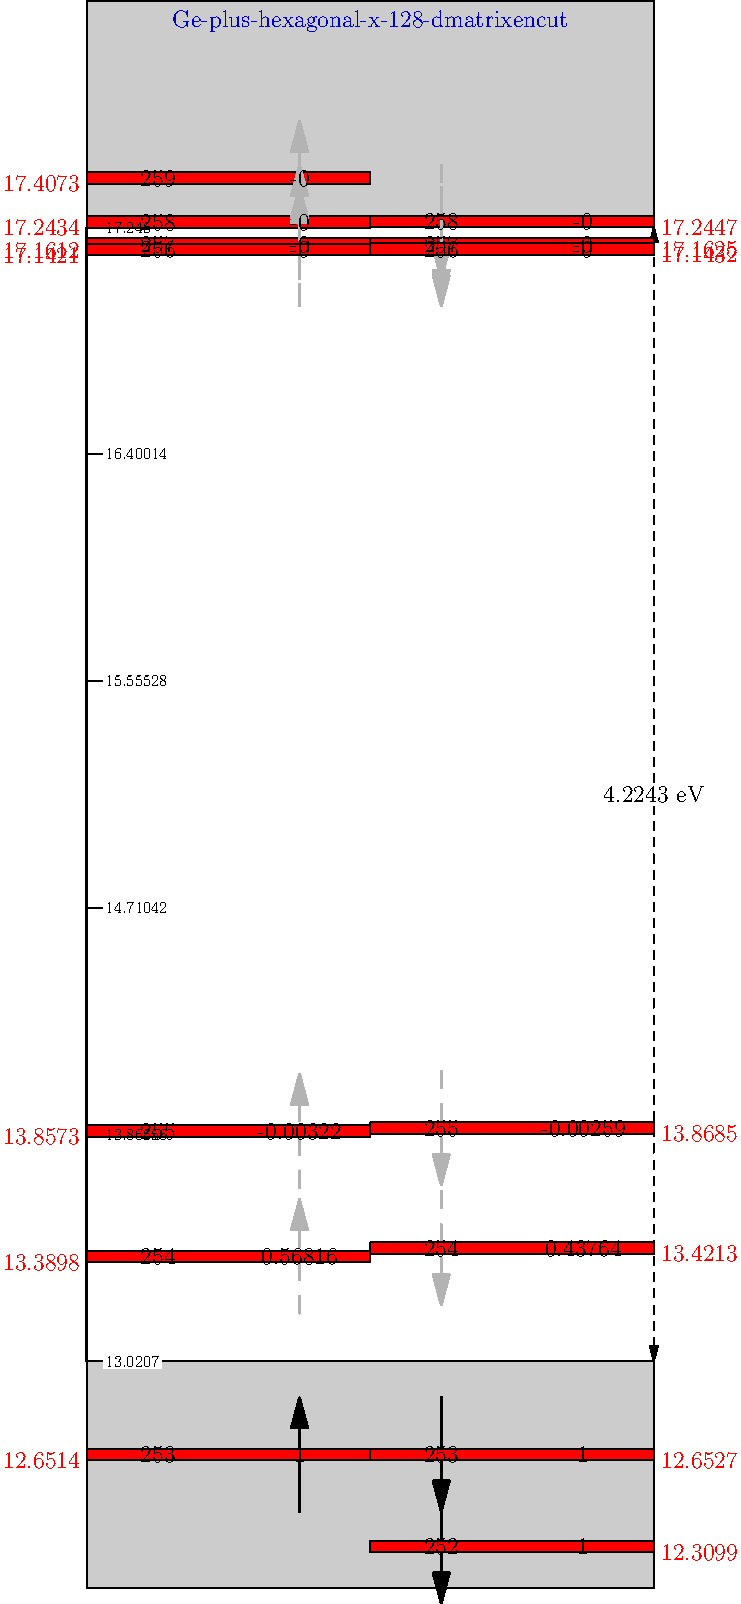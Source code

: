 

string LUMO_TITLE="Ge-plus-hexagonal-x-128-dmatrixencut";

real ENERGIE_LB_PRISTINE   = 17.2450 ;
real ENERGIE_VB_PRISTINE   = 13.0207 ;

real OBERKANTE     = 100;
real UNTERKANTE    = 0;
real IMG_WIDTH     = 50;
real KANTEN_HEIGHT = 20;

real[] UNEXCITED_ENERGIES={17.4073, 17.2447, 17.2434, 17.1625, 17.1612, 17.1432, 17.1421, 13.8685, 13.8573, 13.4213, 13.3898, 12.6527, 12.6514, 12.3099};
real[] UNEXCITED_SPINS={1, 2, 1, 2, 1, 2, 1, 2, 1, 2, 1, 2, 1, 2};
real[] UNEXCITED_OCCUPATION={-0.00000, -0.00000, -0.00000, -0.00000, -0.00000, -0.00000, -0.00000, -0.00259, -0.00322, 0.43764, 0.56816, 1.00000, 1.00000, 1.00000};
real[] UNEXCITED_BANDS={259, 258, 258, 257, 257, 256, 256, 255, 255, 254, 254, 253, 253, 252};

//size(5cm,5cm);
unitsize(.2cm);


struct state {
  real energy;
  real occupation;
  real band;
  real value;
  string title     = "";
  real spin        = 0;
  real VB          = ENERGIE_VB_PRISTINE;
  real LB          = ENERGIE_LB_PRISTINE;
  real DASH_WIDTH  = 25;
  real DASH_HEIGHT = 1;
  real X_COORD     = 0;
  real Y_OFFSET    = 0;
  real getPlottingValue ( ){
    real val = 100*(energy - VB)/(LB-VB);
    return val + Y_OFFSET;
  };
  void init(real e, real s, real o, real b){
    energy     = e;
    if (spin == 0 ){
      occupation = o;
    }
    else{
    if ( o<0.5 ) {
      occupation = 0;
    } else {
      occupation = 1;
    }
    }
    band       = b;
    spin       = s;
    value      = getPlottingValue();
  };
  pair getMiddlePoint (  ){
    real x,y;
    x = X_COORD+(DASH_WIDTH)/2;
    y = value + (DASH_HEIGHT)/2;
    return (x,y);
  };
  void draw_spin(){
    pair middle = getMiddlePoint();
    path ar;
    real x_deviation = 0.25*DASH_WIDTH;
    real height = 5*DASH_HEIGHT;
    pen unoccupied_style = 0.7*white+dashed, occupied_style = black, style;
    if ( occupation == 1 ) {
      style = occupied_style;
    } else {
      style = unoccupied_style;
    }
    if ( spin == 1 ) {
      ar = (middle - (-x_deviation,height))..(middle + (x_deviation,height));
    } else {
      ar = (middle + (-x_deviation,height))..(middle - (x_deviation,height));
    }
    draw(ar, linewidth(1)+style,Arrow());
  };
  void draw (){
    pen style = red;
    //label((string)energy, (X_COORD+DASH_WIDTH,value), E);
    if ( spin != 0 ) {
      draw_spin();
    } else{
      real OCCUPATION_CUTOFF=0.1;
      if (occupation<=OCCUPATION_CUTOFF){
        style=blue;
      }
    }
    filldraw(box((X_COORD,value),(X_COORD+DASH_WIDTH,value+DASH_HEIGHT)),style);
  };
};


/*******************/
/* DRAW DECORATION */
/*******************/
real pointsToEnergy ( real point ){
  return (ENERGIE_LB_PRISTINE-ENERGIE_VB_PRISTINE)*point/100 + ENERGIE_VB_PRISTINE;
};
label(LUMO_TITLE, (25, 100+KANTEN_HEIGHT/1.1), 0.8*blue);
draw((50,0)--(50,100),dashed, Arrows);
label((string)(ENERGIE_LB_PRISTINE-ENERGIE_VB_PRISTINE)+" eV", (50,50), Fill(white));

//label("Leitungsband" , (IMG_WIDTH/2 , OBERKANTE+(KANTEN_HEIGHT)/2));
//label("Valenzband"   , (IMG_WIDTH/2 , (UNTERKANTE-KANTEN_HEIGHT)/2));

path UNTERKANTE_BOX = box((0 , UNTERKANTE) , (IMG_WIDTH , UNTERKANTE - KANTEN_HEIGHT));
path OBERKANTE_BOX  = box((0 , OBERKANTE)  , (IMG_WIDTH , OBERKANTE + KANTEN_HEIGHT));

filldraw(OBERKANTE_BOX  , .8*white);
filldraw(UNTERKANTE_BOX , .8*white);



int steps = 5;
real width = 100/5;
draw((0,0)--(0,100), linewidth(1));
for ( int i = 0; i <= steps; i+=1 ) {
  draw((0,width*i)--(2,width*i));
  label(scale(0.7)*(string)pointsToEnergy(width*i), (1,width*i), E, Fill(white));
}




/***************/
/* DRAW STATES */
/***************/

for ( int i = 0; i < UNEXCITED_ENERGIES.length; i+=1 ) {
  int controller;
  if ( i%2 == 0 ) {
    controller = 0;
  } else {
    controller = 1;
  }
  state s;
  s.init(UNEXCITED_ENERGIES[i], UNEXCITED_SPINS[i], UNEXCITED_OCCUPATION[i], UNEXCITED_BANDS[i]);
  s.X_COORD=0+controller*(s.DASH_WIDTH);
  if ( controller == 0 ) {
    label((string)s.energy, (s.X_COORD,s.value), W, red);
  } else {
    label((string)s.energy, (s.X_COORD+s.DASH_WIDTH, s.value), E, red);
  }
  label(scale(1)*(string)s.band, s.getMiddlePoint() - (s.DASH_WIDTH/4, 0), black);
  label(scale(1)*(string)s.occupation, s.getMiddlePoint()+ (s.DASH_WIDTH/4, 0), black);
  s.draw();

}

